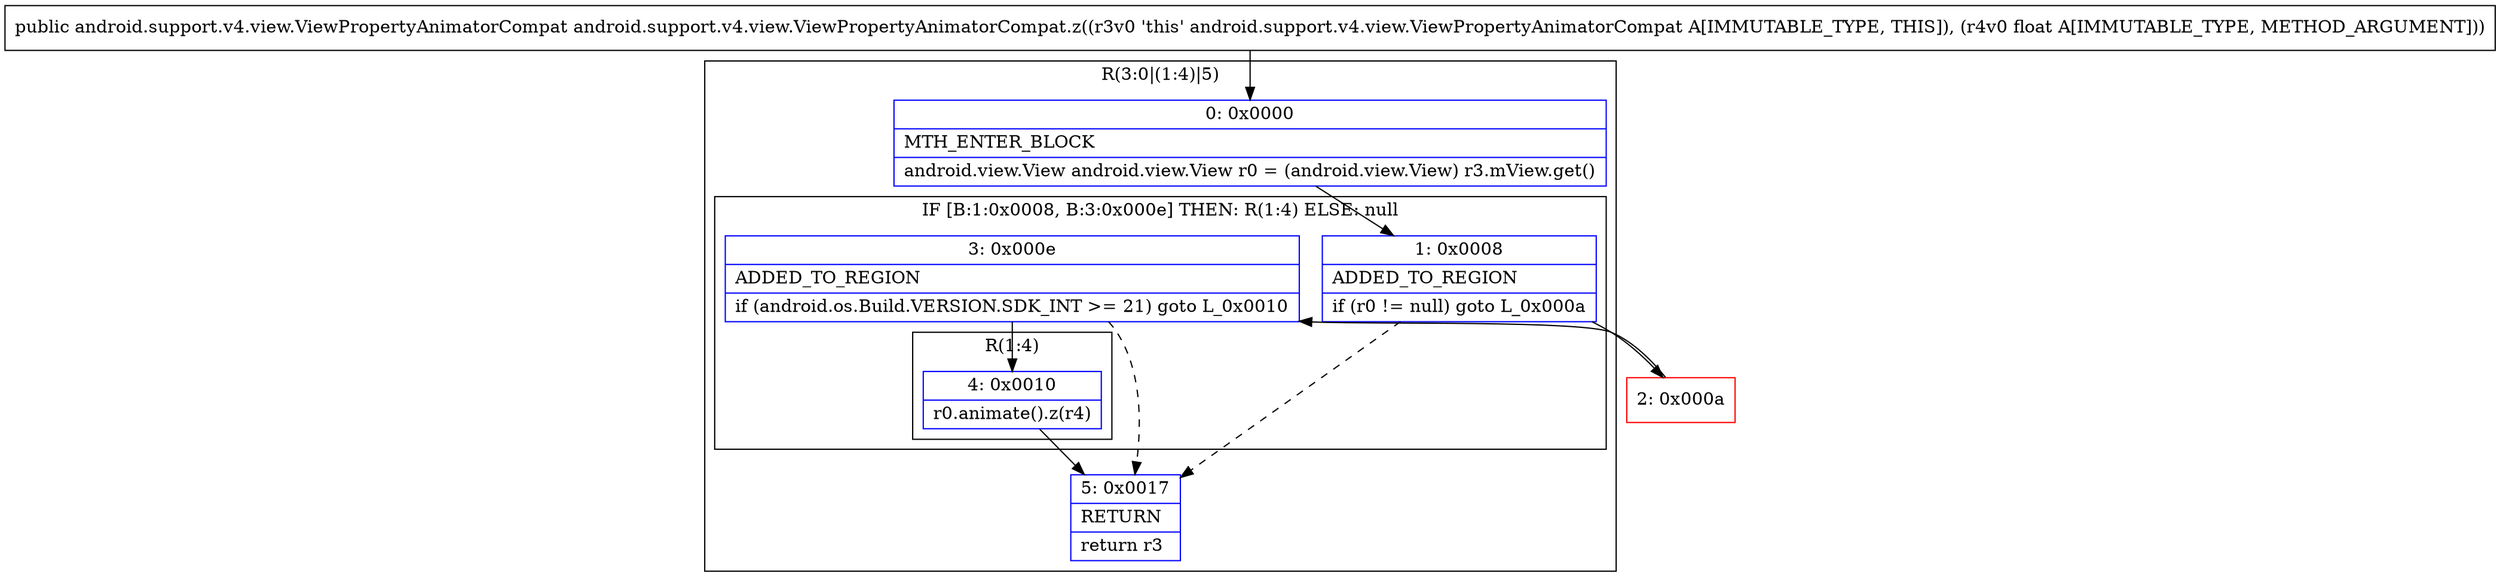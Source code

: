 digraph "CFG forandroid.support.v4.view.ViewPropertyAnimatorCompat.z(F)Landroid\/support\/v4\/view\/ViewPropertyAnimatorCompat;" {
subgraph cluster_Region_578308893 {
label = "R(3:0|(1:4)|5)";
node [shape=record,color=blue];
Node_0 [shape=record,label="{0\:\ 0x0000|MTH_ENTER_BLOCK\l|android.view.View android.view.View r0 = (android.view.View) r3.mView.get()\l}"];
subgraph cluster_IfRegion_1148882400 {
label = "IF [B:1:0x0008, B:3:0x000e] THEN: R(1:4) ELSE: null";
node [shape=record,color=blue];
Node_1 [shape=record,label="{1\:\ 0x0008|ADDED_TO_REGION\l|if (r0 != null) goto L_0x000a\l}"];
Node_3 [shape=record,label="{3\:\ 0x000e|ADDED_TO_REGION\l|if (android.os.Build.VERSION.SDK_INT \>= 21) goto L_0x0010\l}"];
subgraph cluster_Region_499351554 {
label = "R(1:4)";
node [shape=record,color=blue];
Node_4 [shape=record,label="{4\:\ 0x0010|r0.animate().z(r4)\l}"];
}
}
Node_5 [shape=record,label="{5\:\ 0x0017|RETURN\l|return r3\l}"];
}
Node_2 [shape=record,color=red,label="{2\:\ 0x000a}"];
MethodNode[shape=record,label="{public android.support.v4.view.ViewPropertyAnimatorCompat android.support.v4.view.ViewPropertyAnimatorCompat.z((r3v0 'this' android.support.v4.view.ViewPropertyAnimatorCompat A[IMMUTABLE_TYPE, THIS]), (r4v0 float A[IMMUTABLE_TYPE, METHOD_ARGUMENT])) }"];
MethodNode -> Node_0;
Node_0 -> Node_1;
Node_1 -> Node_2;
Node_1 -> Node_5[style=dashed];
Node_3 -> Node_4;
Node_3 -> Node_5[style=dashed];
Node_4 -> Node_5;
Node_2 -> Node_3;
}

